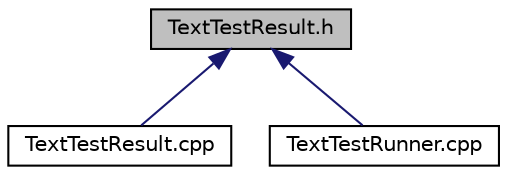 digraph "TextTestResult.h"
{
  edge [fontname="Helvetica",fontsize="10",labelfontname="Helvetica",labelfontsize="10"];
  node [fontname="Helvetica",fontsize="10",shape=record];
  Node14 [label="TextTestResult.h",height=0.2,width=0.4,color="black", fillcolor="grey75", style="filled", fontcolor="black"];
  Node14 -> Node15 [dir="back",color="midnightblue",fontsize="10",style="solid",fontname="Helvetica"];
  Node15 [label="TextTestResult.cpp",height=0.2,width=0.4,color="black", fillcolor="white", style="filled",URL="$_text_test_result_8cpp.html"];
  Node14 -> Node16 [dir="back",color="midnightblue",fontsize="10",style="solid",fontname="Helvetica"];
  Node16 [label="TextTestRunner.cpp",height=0.2,width=0.4,color="black", fillcolor="white", style="filled",URL="$_text_test_runner_8cpp.html"];
}
